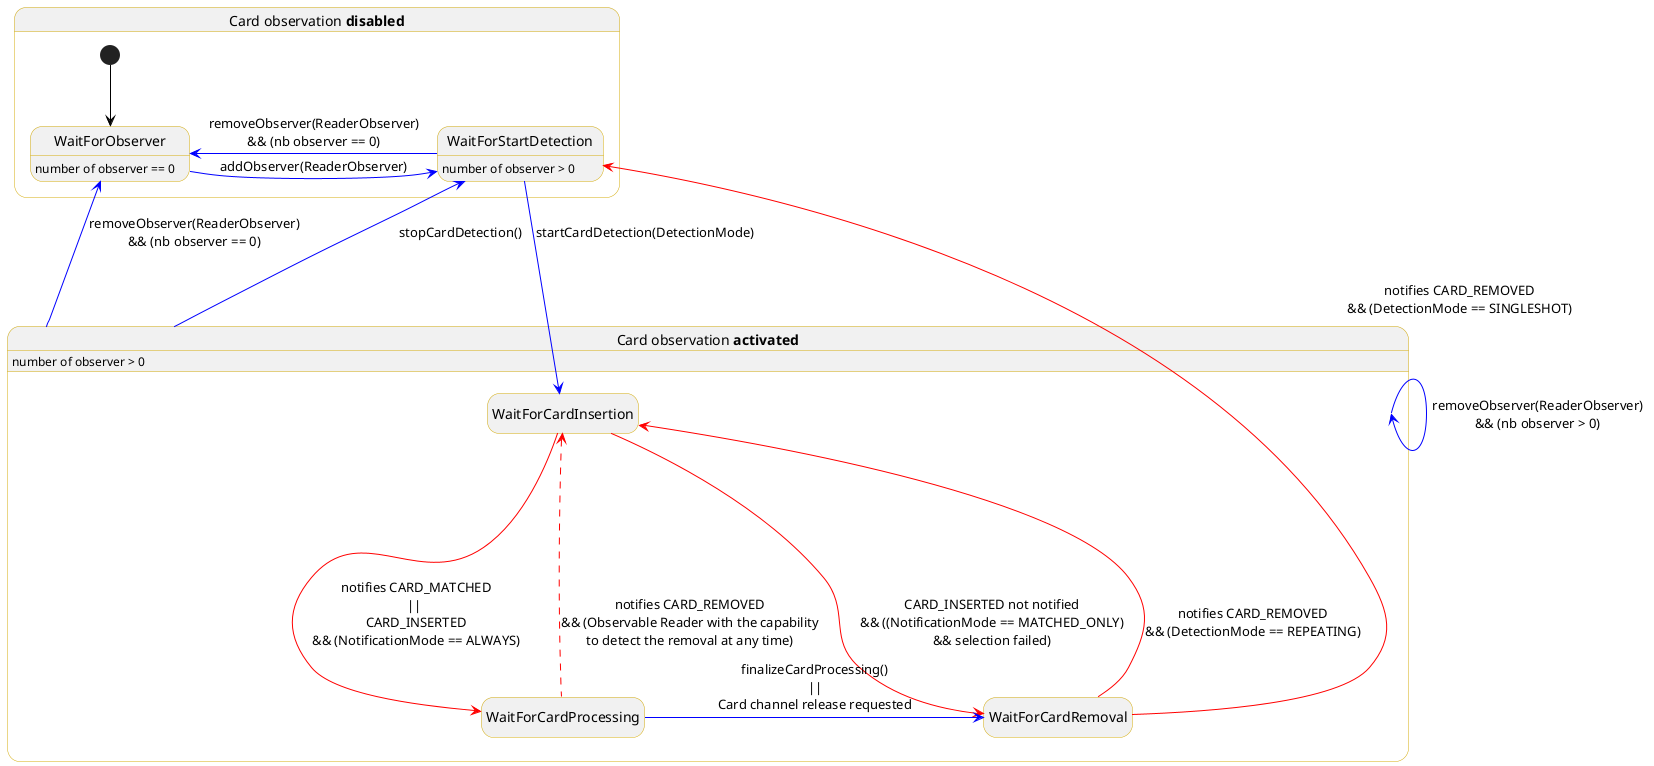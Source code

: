 @startuml

'skinparam ClassBorderColor #F1C40F
skinparam ClassBorderColor #D4AC0D
skinparam stereotypeABorderColor #A9DCDF
skinparam stereotypeIBorderColor #B4A7E5
skinparam stereotypeCBorderColor #ADD1B2
skinparam stereotypeEBorderColor #EB93DF
skinparam shadowing false

skinparam StateBorderColor #D4AC0D
skinparam ActivityBorderColor #D4AC0D

' Red
skinparam ClassBackgroundColor<<red>> #FDEDEC
skinparam ClassBorderColor<<red>> #E74C3C
hide <<red>> stereotype
' Purple
skinparam ClassBackgroundColor<<purple>> #F4ECF7
skinparam ClassBorderColor<<purple>> #8E44AD
hide <<purple>> stereotype
' blue
skinparam ClassBackgroundColor<<blue>> #EBF5FB
skinparam ClassBorderColor<<blue>> #3498DB
hide <<blue>> stereotype
' Green
skinparam ClassBackgroundColor<<green>> #EAFAF1
skinparam ClassBorderColor<<green>> #2ECC71
hide <<green>> stereotype

' Orange
skinparam ClassBackgroundColor<<orange>> #FDF2E9
skinparam ClassBorderColor<<orange>> #E67E22
hide <<orange>> stereotype

' Grey
skinparam ClassBackgroundColor<<grey>> #EAECEE
skinparam ClassBorderColor<<grey>> #2C3E50
hide <<grey>> stereotype

hide empty description

state "Card observation <b>disabled</b>" as Card_ObservationDisabled {
  [*] -[#Black]-> WaitForObserver
  WaitForObserver -right[#Blue]-> WaitForStartDetection : addObserver(ReaderObserver)
  WaitForObserver : number of observer == 0
  WaitForStartDetection -left[#Blue]-> WaitForObserver : removeObserver(ReaderObserver)\n&& (nb observer == 0)
  WaitForStartDetection : number of observer > 0
}

state "Card observation <b>activated</b>" as Card_ObservationActivated {
  Card_ObservationActivated : number of observer > 0
  WaitForCardInsertion -down[#Red]-> WaitForCardProcessing : notifies CARD_MATCHED\n|| \nCARD_INSERTED\n&& (NotificationMode == ALWAYS)\n
  WaitForCardInsertion -down[#Red]-> WaitForCardRemoval : CARD_INSERTED not notified\n&& ((NotificationMode == MATCHED_ONLY)\n&& selection failed)
  WaitForCardRemoval -up[#Red]-> WaitForCardInsertion : notifies CARD_REMOVED\n&& (DetectionMode == REPEATING)
  WaitForCardProcessing -up[#Red,dashed]-> WaitForCardInsertion : notifies CARD_REMOVED\n&& (Observable Reader with the capability\nto detect the removal at any time)
  WaitForCardProcessing -right[#Blue]-> WaitForCardRemoval : finalizeCardProcessing()\n || \nCard channel release requested
}

WaitForStartDetection -[#Blue]-> WaitForCardInsertion : startCardDetection(DetectionMode)
Card_ObservationActivated -up[#Blue]-> WaitForObserver : removeObserver(ReaderObserver)\n&& (nb observer == 0)
Card_ObservationActivated -up[#Blue]-> WaitForStartDetection : stopCardDetection()
Card_ObservationActivated -[#Blue]-> Card_ObservationActivated : removeObserver(ReaderObserver)\n&& (nb observer > 0)
WaitForCardRemoval -up[#Red]-> WaitForStartDetection : notifies CARD_REMOVED\n&& (DetectionMode == SINGLESHOT)\n\n\n\n\n\n\n\n\n\n\n\n\n

@enduml
